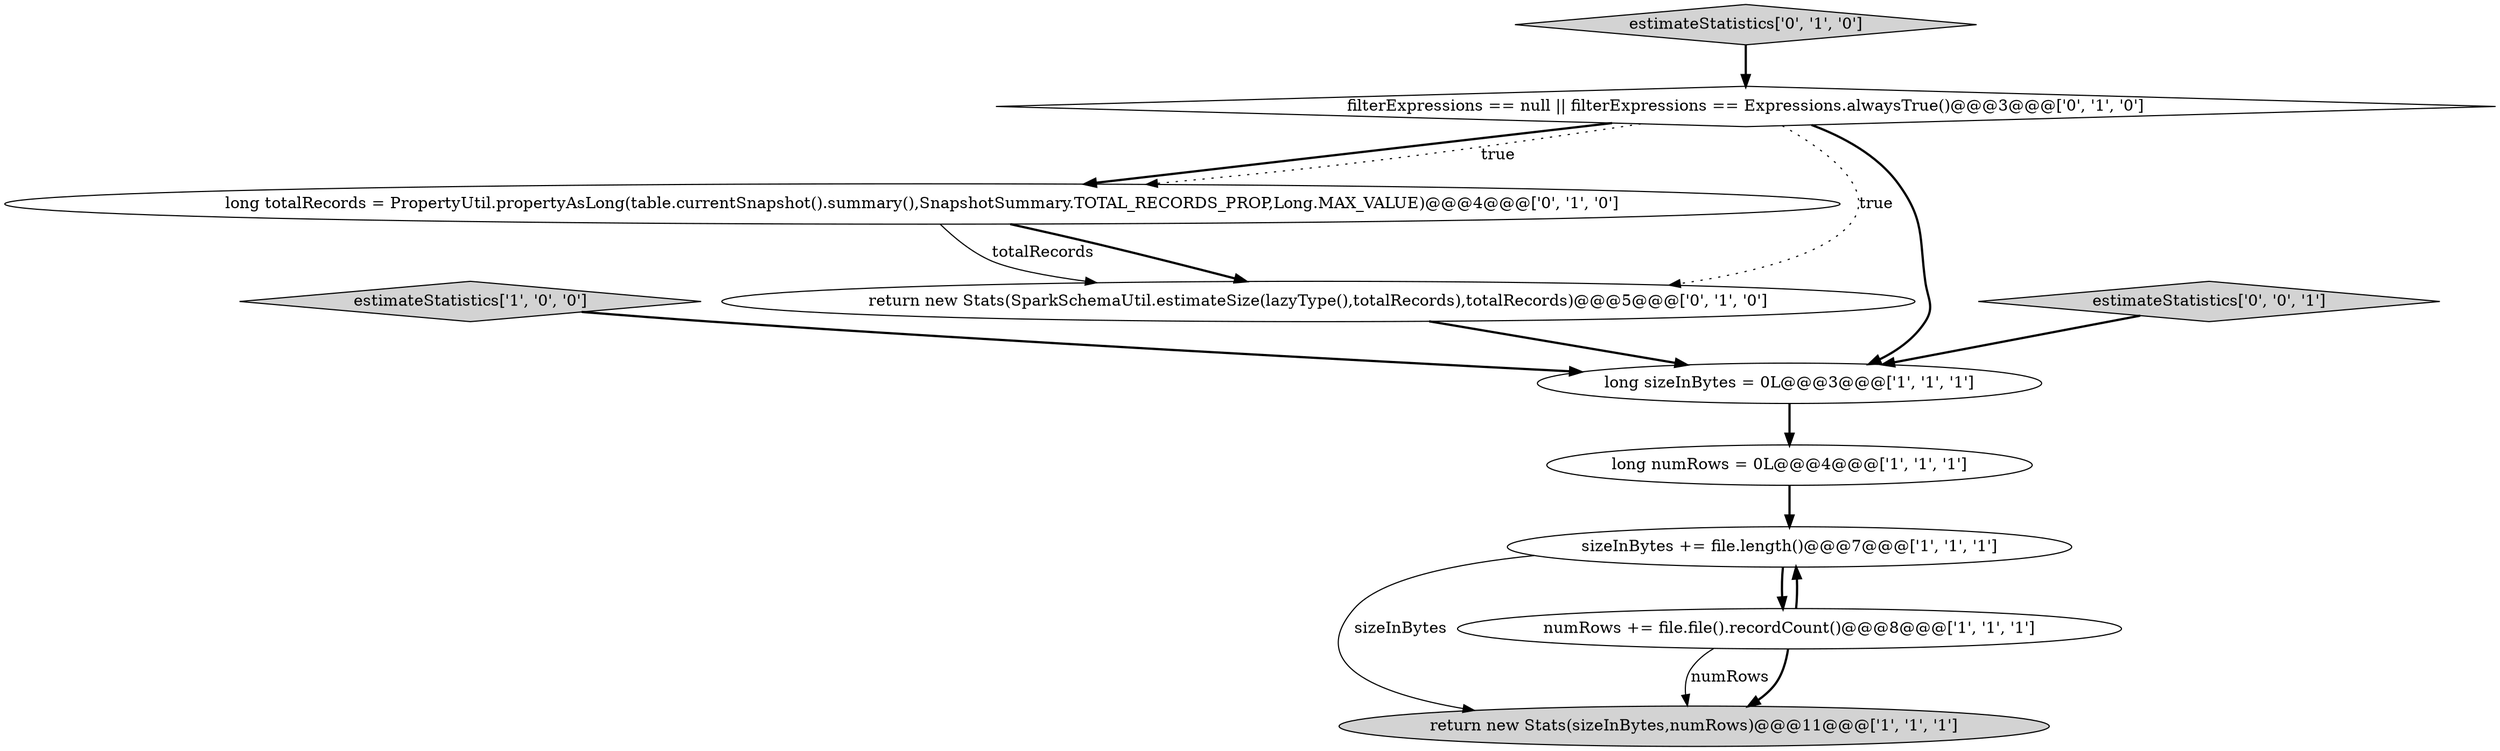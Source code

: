 digraph {
4 [style = filled, label = "estimateStatistics['1', '0', '0']", fillcolor = lightgray, shape = diamond image = "AAA0AAABBB1BBB"];
9 [style = filled, label = "filterExpressions == null || filterExpressions == Expressions.alwaysTrue()@@@3@@@['0', '1', '0']", fillcolor = white, shape = diamond image = "AAA1AAABBB2BBB"];
1 [style = filled, label = "sizeInBytes += file.length()@@@7@@@['1', '1', '1']", fillcolor = white, shape = ellipse image = "AAA0AAABBB1BBB"];
3 [style = filled, label = "long numRows = 0L@@@4@@@['1', '1', '1']", fillcolor = white, shape = ellipse image = "AAA0AAABBB1BBB"];
7 [style = filled, label = "long totalRecords = PropertyUtil.propertyAsLong(table.currentSnapshot().summary(),SnapshotSummary.TOTAL_RECORDS_PROP,Long.MAX_VALUE)@@@4@@@['0', '1', '0']", fillcolor = white, shape = ellipse image = "AAA1AAABBB2BBB"];
2 [style = filled, label = "long sizeInBytes = 0L@@@3@@@['1', '1', '1']", fillcolor = white, shape = ellipse image = "AAA0AAABBB1BBB"];
6 [style = filled, label = "return new Stats(SparkSchemaUtil.estimateSize(lazyType(),totalRecords),totalRecords)@@@5@@@['0', '1', '0']", fillcolor = white, shape = ellipse image = "AAA1AAABBB2BBB"];
10 [style = filled, label = "estimateStatistics['0', '0', '1']", fillcolor = lightgray, shape = diamond image = "AAA0AAABBB3BBB"];
0 [style = filled, label = "return new Stats(sizeInBytes,numRows)@@@11@@@['1', '1', '1']", fillcolor = lightgray, shape = ellipse image = "AAA0AAABBB1BBB"];
5 [style = filled, label = "numRows += file.file().recordCount()@@@8@@@['1', '1', '1']", fillcolor = white, shape = ellipse image = "AAA0AAABBB1BBB"];
8 [style = filled, label = "estimateStatistics['0', '1', '0']", fillcolor = lightgray, shape = diamond image = "AAA0AAABBB2BBB"];
9->2 [style = bold, label=""];
5->0 [style = bold, label=""];
7->6 [style = bold, label=""];
9->7 [style = bold, label=""];
8->9 [style = bold, label=""];
10->2 [style = bold, label=""];
5->0 [style = solid, label="numRows"];
6->2 [style = bold, label=""];
9->7 [style = dotted, label="true"];
7->6 [style = solid, label="totalRecords"];
9->6 [style = dotted, label="true"];
1->0 [style = solid, label="sizeInBytes"];
3->1 [style = bold, label=""];
4->2 [style = bold, label=""];
2->3 [style = bold, label=""];
1->5 [style = bold, label=""];
5->1 [style = bold, label=""];
}
